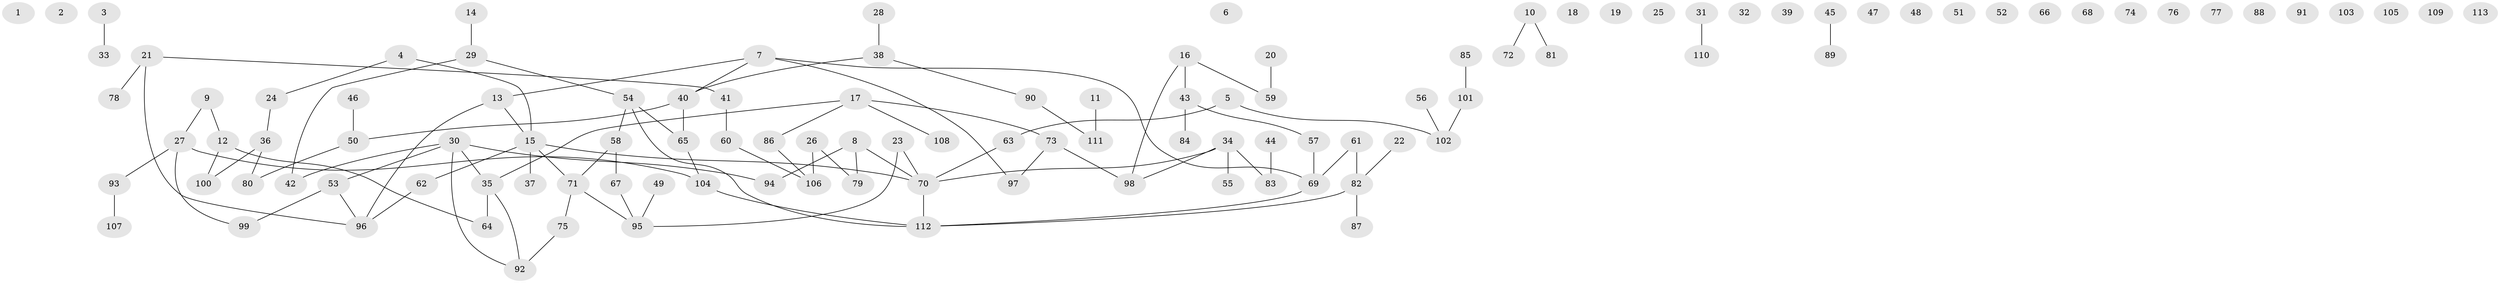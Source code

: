 // coarse degree distribution, {9: 0.05263157894736842, 2: 0.3157894736842105, 7: 0.05263157894736842, 5: 0.05263157894736842, 8: 0.05263157894736842, 4: 0.10526315789473684, 1: 0.21052631578947367, 3: 0.15789473684210525}
// Generated by graph-tools (version 1.1) at 2025/47/03/04/25 22:47:54]
// undirected, 113 vertices, 106 edges
graph export_dot {
  node [color=gray90,style=filled];
  1;
  2;
  3;
  4;
  5;
  6;
  7;
  8;
  9;
  10;
  11;
  12;
  13;
  14;
  15;
  16;
  17;
  18;
  19;
  20;
  21;
  22;
  23;
  24;
  25;
  26;
  27;
  28;
  29;
  30;
  31;
  32;
  33;
  34;
  35;
  36;
  37;
  38;
  39;
  40;
  41;
  42;
  43;
  44;
  45;
  46;
  47;
  48;
  49;
  50;
  51;
  52;
  53;
  54;
  55;
  56;
  57;
  58;
  59;
  60;
  61;
  62;
  63;
  64;
  65;
  66;
  67;
  68;
  69;
  70;
  71;
  72;
  73;
  74;
  75;
  76;
  77;
  78;
  79;
  80;
  81;
  82;
  83;
  84;
  85;
  86;
  87;
  88;
  89;
  90;
  91;
  92;
  93;
  94;
  95;
  96;
  97;
  98;
  99;
  100;
  101;
  102;
  103;
  104;
  105;
  106;
  107;
  108;
  109;
  110;
  111;
  112;
  113;
  3 -- 33;
  4 -- 15;
  4 -- 24;
  5 -- 63;
  5 -- 102;
  7 -- 13;
  7 -- 40;
  7 -- 69;
  7 -- 97;
  8 -- 70;
  8 -- 79;
  8 -- 94;
  9 -- 12;
  9 -- 27;
  10 -- 72;
  10 -- 81;
  11 -- 111;
  12 -- 64;
  12 -- 100;
  13 -- 15;
  13 -- 96;
  14 -- 29;
  15 -- 37;
  15 -- 62;
  15 -- 70;
  15 -- 71;
  16 -- 43;
  16 -- 59;
  16 -- 98;
  17 -- 35;
  17 -- 73;
  17 -- 86;
  17 -- 108;
  20 -- 59;
  21 -- 41;
  21 -- 78;
  21 -- 96;
  22 -- 82;
  23 -- 70;
  23 -- 95;
  24 -- 36;
  26 -- 79;
  26 -- 106;
  27 -- 93;
  27 -- 99;
  27 -- 104;
  28 -- 38;
  29 -- 42;
  29 -- 54;
  30 -- 35;
  30 -- 42;
  30 -- 53;
  30 -- 92;
  30 -- 94;
  31 -- 110;
  34 -- 55;
  34 -- 70;
  34 -- 83;
  34 -- 98;
  35 -- 64;
  35 -- 92;
  36 -- 80;
  36 -- 100;
  38 -- 40;
  38 -- 90;
  40 -- 50;
  40 -- 65;
  41 -- 60;
  43 -- 57;
  43 -- 84;
  44 -- 83;
  45 -- 89;
  46 -- 50;
  49 -- 95;
  50 -- 80;
  53 -- 96;
  53 -- 99;
  54 -- 58;
  54 -- 65;
  54 -- 112;
  56 -- 102;
  57 -- 69;
  58 -- 67;
  58 -- 71;
  60 -- 106;
  61 -- 69;
  61 -- 82;
  62 -- 96;
  63 -- 70;
  65 -- 104;
  67 -- 95;
  69 -- 112;
  70 -- 112;
  71 -- 75;
  71 -- 95;
  73 -- 97;
  73 -- 98;
  75 -- 92;
  82 -- 87;
  82 -- 112;
  85 -- 101;
  86 -- 106;
  90 -- 111;
  93 -- 107;
  101 -- 102;
  104 -- 112;
}
